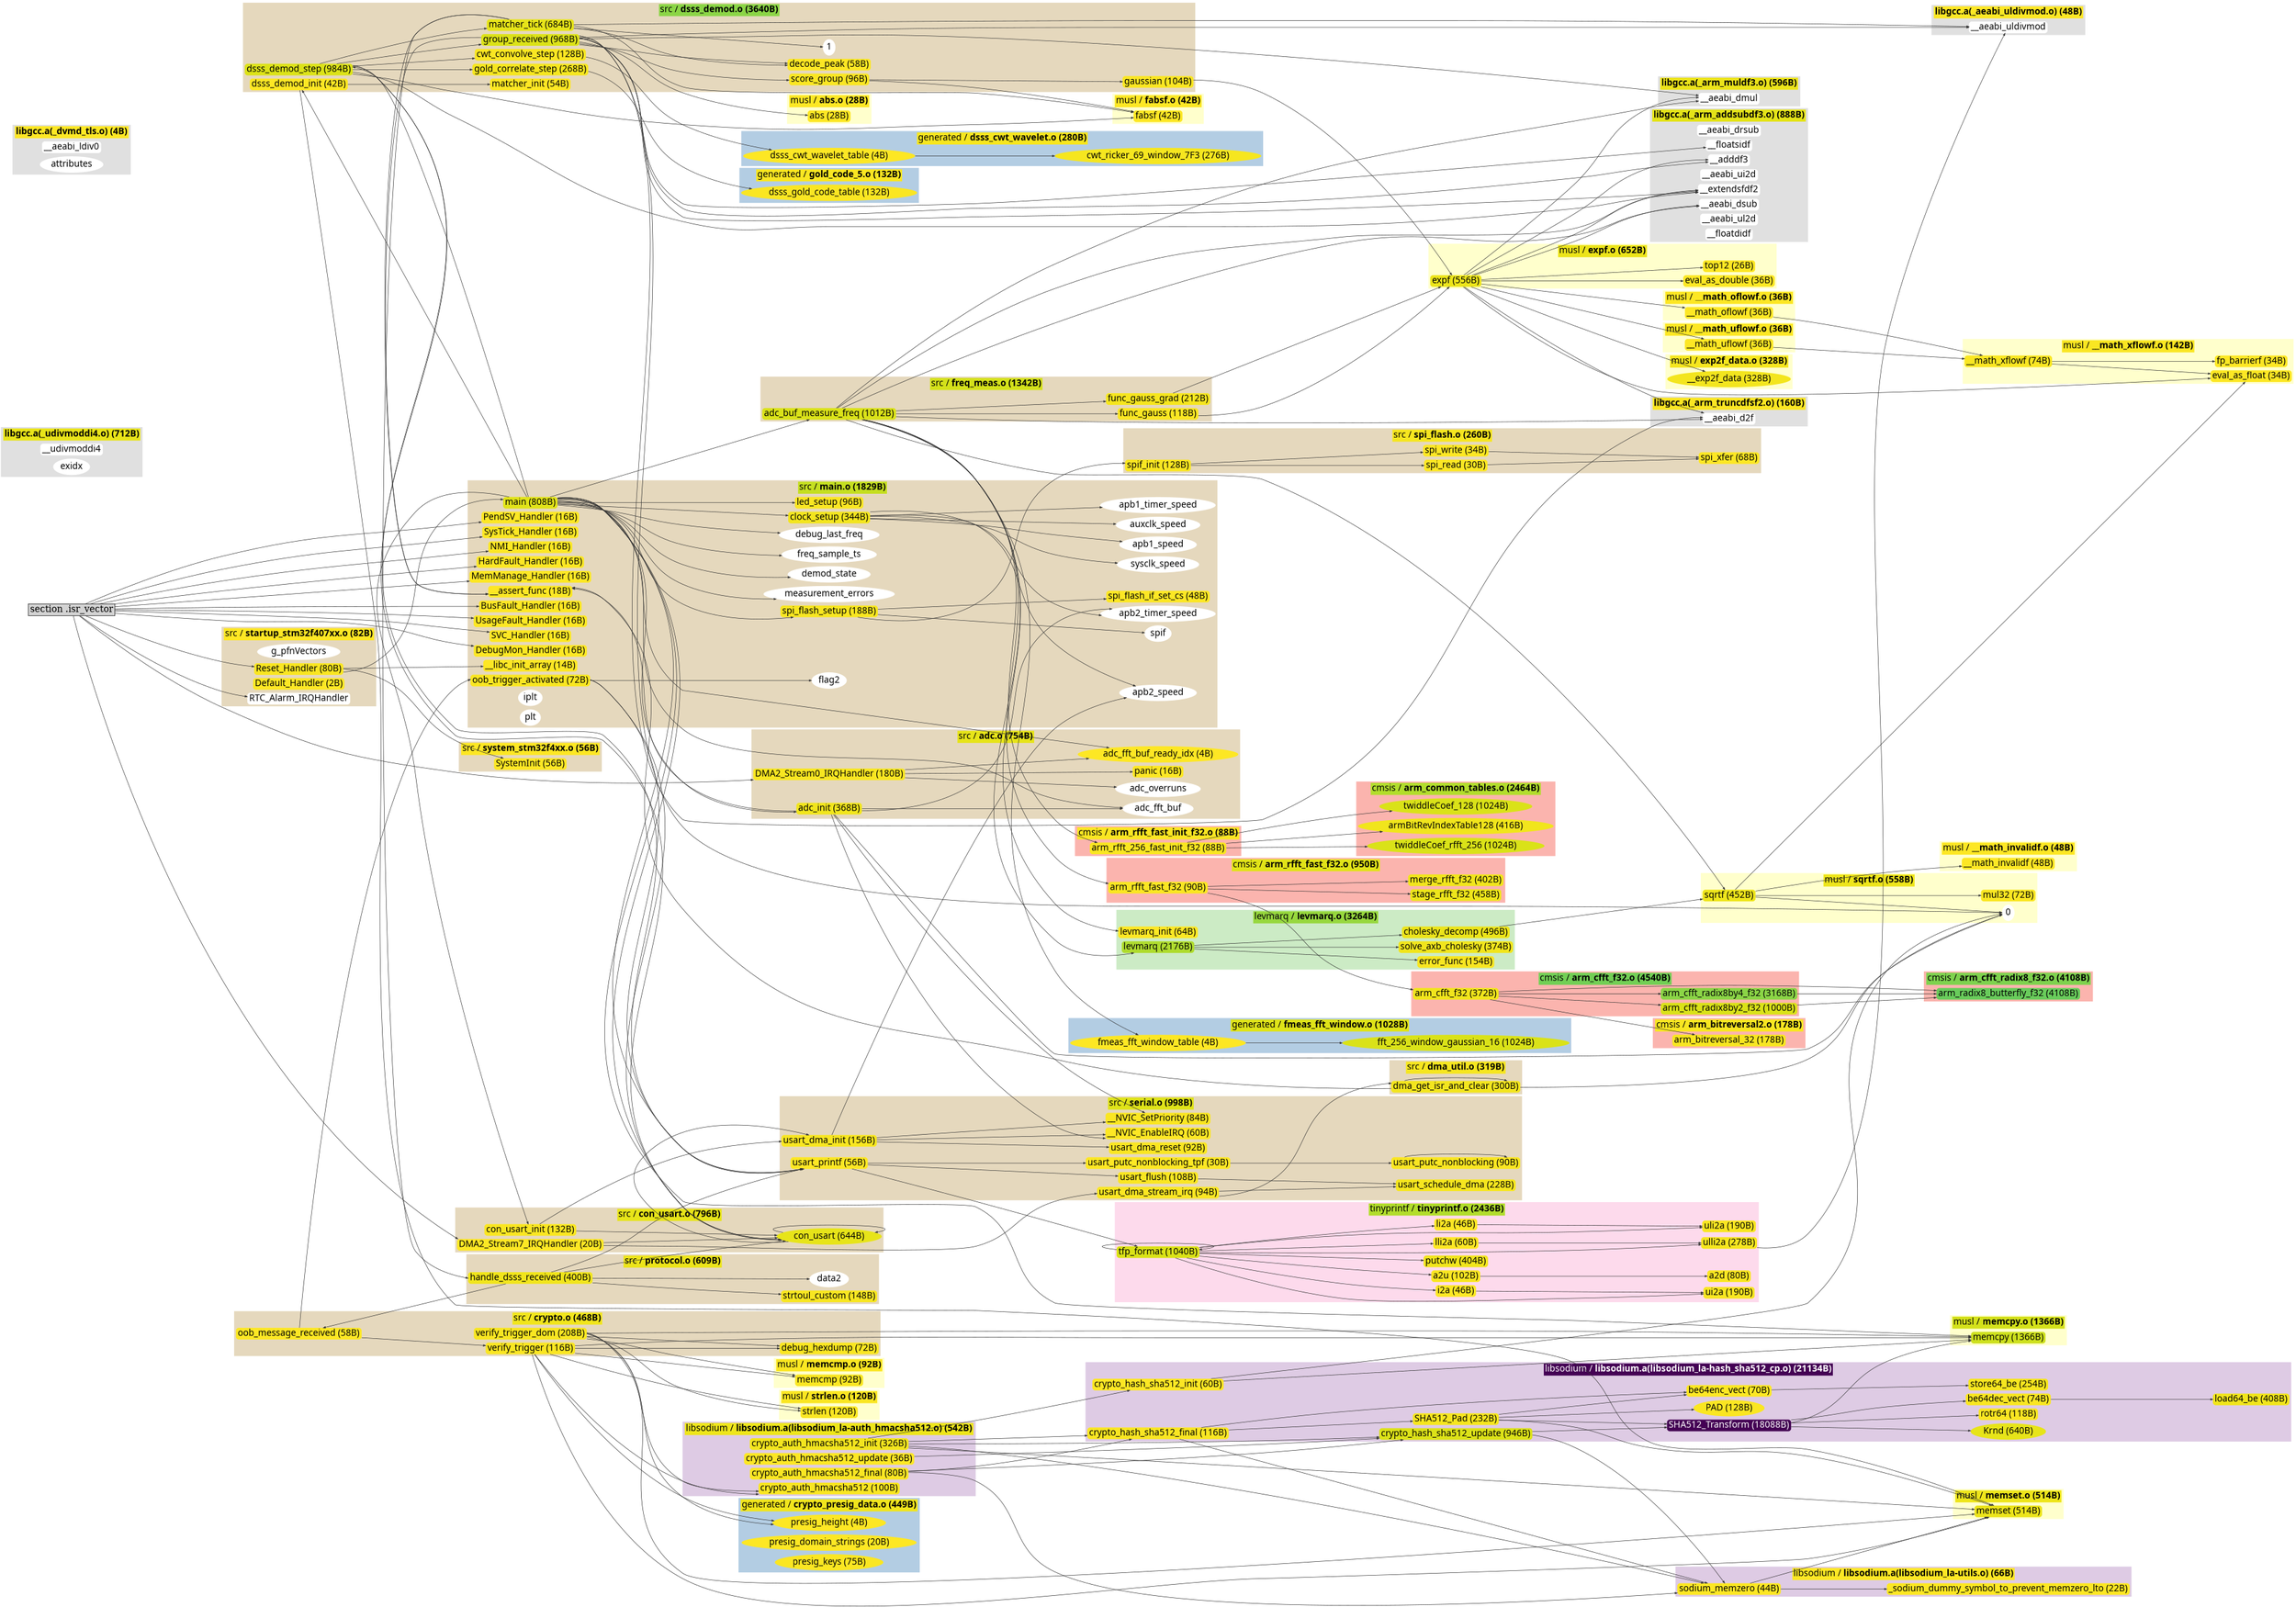 digraph G {
size="23.4,16.5!";
graph [fontsize=40];
node [fontsize=40];
rankdir=LR;
ranksep=5;
nodesep=0.2;

    subgraph cluster_0 {
style = "filled";
bgcolor = "#e5d8bd";
pencolor = none;
        label = <<table border="0"><tr><td border="0" cellpadding="5" bgcolor="#fde724"><font face="carlito" color="#000000" point-size="40">src / </font><font face="carlito" color="#000000"><b>startup_stm32f407xx.o (82B)</b></font></td></tr></table>>;
       
        g_pfnVectors[label = "g_pfnVectors", style="rounded,filled", shape="oval", fillcolor="#ffffff", fontname="carlito", fontcolor="#000000" color=none];
        Reset_Handler[label = "Reset_Handler (80B)", style="rounded,filled", shape="box", fillcolor="#fae622", fontname="carlito", fontcolor="#000000" color=none];
        Default_Handler[label = "Default_Handler (2B)", style="rounded,filled", shape="box", fillcolor="#fde724", fontname="carlito", fontcolor="#000000" color=none];
        RTC_Alarm_IRQHandler[label = "RTC_Alarm_IRQHandler", style="rounded,filled", shape="box", fillcolor="#ffffff", fontname="carlito", fontcolor="#000000" color=none];
    }
   
    subgraph cluster_1 {
style = "filled";
bgcolor = "#e0e0e0";
pencolor = none;
        label = <<table border="0"><tr><td border="0" cellpadding="5" bgcolor="#ece41a"><font face="carlito" color="#000000"><b>libgcc.a(_arm_muldf3.o) (596B)</b></font></td></tr></table>>;
       
        __aeabi_dmul[label = "__aeabi_dmul", style="rounded,filled", shape="box", fillcolor="#ffffff", fontname="carlito", fontcolor="#000000" color=none];
    }
   
    subgraph cluster_2 {
style = "filled";
bgcolor = "#e0e0e0";
pencolor = none;
        label = <<table border="0"><tr><td border="0" cellpadding="5" bgcolor="#e4e318"><font face="carlito" color="#000000"><b>libgcc.a(_arm_addsubdf3.o) (888B)</b></font></td></tr></table>>;
       
        __aeabi_drsub[label = "__aeabi_drsub", style="rounded,filled", shape="box", fillcolor="#ffffff", fontname="carlito", fontcolor="#000000" color=none];
        __aeabi_dsub[label = "__aeabi_dsub", style="rounded,filled", shape="box", fillcolor="#ffffff", fontname="carlito", fontcolor="#000000" color=none];
        __adddf3[label = "__adddf3", style="rounded,filled", shape="box", fillcolor="#ffffff", fontname="carlito", fontcolor="#000000" color=none];
        __aeabi_ui2d[label = "__aeabi_ui2d", style="rounded,filled", shape="box", fillcolor="#ffffff", fontname="carlito", fontcolor="#000000" color=none];
        __floatsidf[label = "__floatsidf", style="rounded,filled", shape="box", fillcolor="#ffffff", fontname="carlito", fontcolor="#000000" color=none];
        __extendsfdf2[label = "__extendsfdf2", style="rounded,filled", shape="box", fillcolor="#ffffff", fontname="carlito", fontcolor="#000000" color=none];
        __aeabi_ul2d[label = "__aeabi_ul2d", style="rounded,filled", shape="box", fillcolor="#ffffff", fontname="carlito", fontcolor="#000000" color=none];
        __floatdidf[label = "__floatdidf", style="rounded,filled", shape="box", fillcolor="#ffffff", fontname="carlito", fontcolor="#000000" color=none];
    }
   
    subgraph cluster_3 {
style = "filled";
bgcolor = "#e0e0e0";
pencolor = none;
        label = <<table border="0"><tr><td border="0" cellpadding="5" bgcolor="#fae622"><font face="carlito" color="#000000"><b>libgcc.a(_arm_truncdfsf2.o) (160B)</b></font></td></tr></table>>;
       
        __aeabi_d2f[label = "__aeabi_d2f", style="rounded,filled", shape="box", fillcolor="#ffffff", fontname="carlito", fontcolor="#000000" color=none];
    }
   
    subgraph cluster_4 {
style = "filled";
bgcolor = "#e0e0e0";
pencolor = none;
        label = <<table border="0"><tr><td border="0" cellpadding="5" bgcolor="#fde724"><font face="carlito" color="#000000"><b>libgcc.a(_aeabi_uldivmod.o) (48B)</b></font></td></tr></table>>;
       
        __aeabi_uldivmod[label = "__aeabi_uldivmod", style="rounded,filled", shape="box", fillcolor="#ffffff", fontname="carlito", fontcolor="#000000" color=none];
    }
   
    subgraph cluster_5 {
style = "filled";
bgcolor = "#e0e0e0";
pencolor = none;
        label = <<table border="0"><tr><td border="0" cellpadding="5" bgcolor="#e9e419"><font face="carlito" color="#000000"><b>libgcc.a(_udivmoddi4.o) (712B)</b></font></td></tr></table>>;
       
        __udivmoddi4[label = "__udivmoddi4", style="rounded,filled", shape="box", fillcolor="#ffffff", fontname="carlito", fontcolor="#000000" color=none];
        exidx[label = "exidx", style="rounded,filled", shape="oval", fillcolor="#ffffff", fontname="carlito", fontcolor="#000000" color=none];
    }
   
    subgraph cluster_6 {
style = "filled";
bgcolor = "#e0e0e0";
pencolor = none;
        label = <<table border="0"><tr><td border="0" cellpadding="5" bgcolor="#fde724"><font face="carlito" color="#000000"><b>libgcc.a(_dvmd_tls.o) (4B)</b></font></td></tr></table>>;
       
        __aeabi_ldiv0[label = "__aeabi_ldiv0", style="rounded,filled", shape="box", fillcolor="#ffffff", fontname="carlito", fontcolor="#000000" color=none];
        attributes[label = "attributes", style="rounded,filled", shape="oval", fillcolor="#ffffff", fontname="carlito", fontcolor="#000000" color=none];
    }
   
    subgraph cluster_7 {
style = "filled";
bgcolor = "#e5d8bd";
pencolor = none;
        label = <<table border="0"><tr><td border="0" cellpadding="5" bgcolor="#c5df21"><font face="carlito" color="#000000" point-size="40">src / </font><font face="carlito" color="#000000"><b>main.o (1829B)</b></font></td></tr></table>>;
       
        __libc_init_array[label = "__libc_init_array (14B)", style="rounded,filled", shape="box", fillcolor="#fde724", fontname="carlito", fontcolor="#000000" color=none];
        __assert_func[label = "__assert_func (18B)", style="rounded,filled", shape="box", fillcolor="#fde724", fontname="carlito", fontcolor="#000000" color=none];
        clock_setup[label = "clock_setup (344B)", style="rounded,filled", shape="box", fillcolor="#f3e51e", fontname="carlito", fontcolor="#000000" color=none];
        led_setup[label = "led_setup (96B)", style="rounded,filled", shape="box", fillcolor="#fae622", fontname="carlito", fontcolor="#000000" color=none];
        spi_flash_if_set_cs[label = "spi_flash_if_set_cs (48B)", style="rounded,filled", shape="box", fillcolor="#fde724", fontname="carlito", fontcolor="#000000" color=none];
        spi_flash_setup[label = "spi_flash_setup (188B)", style="rounded,filled", shape="box", fillcolor="#f8e621", fontname="carlito", fontcolor="#000000" color=none];
        oob_trigger_activated[label = "oob_trigger_activated (72B)", style="rounded,filled", shape="box", fillcolor="#fae622", fontname="carlito", fontcolor="#000000" color=none];
        main[label = "main (808B)", style="rounded,filled", shape="box", fillcolor="#e1e318", fontname="carlito", fontcolor="#000000" color=none];
        NMI_Handler[label = "NMI_Handler (16B)", style="rounded,filled", shape="box", fillcolor="#fde724", fontname="carlito", fontcolor="#000000" color=none];
        HardFault_Handler[label = "HardFault_Handler (16B)", style="rounded,filled", shape="box", fillcolor="#fde724", fontname="carlito", fontcolor="#000000" color=none];
        MemManage_Handler[label = "MemManage_Handler (16B)", style="rounded,filled", shape="box", fillcolor="#fde724", fontname="carlito", fontcolor="#000000" color=none];
        BusFault_Handler[label = "BusFault_Handler (16B)", style="rounded,filled", shape="box", fillcolor="#fde724", fontname="carlito", fontcolor="#000000" color=none];
        UsageFault_Handler[label = "UsageFault_Handler (16B)", style="rounded,filled", shape="box", fillcolor="#fde724", fontname="carlito", fontcolor="#000000" color=none];
        SVC_Handler[label = "SVC_Handler (16B)", style="rounded,filled", shape="box", fillcolor="#fde724", fontname="carlito", fontcolor="#000000" color=none];
        DebugMon_Handler[label = "DebugMon_Handler (16B)", style="rounded,filled", shape="box", fillcolor="#fde724", fontname="carlito", fontcolor="#000000" color=none];
        PendSV_Handler[label = "PendSV_Handler (16B)", style="rounded,filled", shape="box", fillcolor="#fde724", fontname="carlito", fontcolor="#000000" color=none];
        SysTick_Handler[label = "SysTick_Handler (16B)", style="rounded,filled", shape="box", fillcolor="#fde724", fontname="carlito", fontcolor="#000000" color=none];
        iplt[label = "iplt", style="rounded,filled", shape="oval", fillcolor="#ffffff", fontname="carlito", fontcolor="#000000" color=none];
        plt[label = "plt", style="rounded,filled", shape="oval", fillcolor="#ffffff", fontname="carlito", fontcolor="#000000" color=none];
        spif[label = "spif", style="rounded,filled", shape="oval", fillcolor="#ffffff", fontname="carlito", fontcolor="#000000" color=none];
        flag2[label = "flag2", style="rounded,filled", shape="oval", fillcolor="#ffffff", fontname="carlito", fontcolor="#000000" color=none];
        sysclk_speed[label = "sysclk_speed", style="rounded,filled", shape="oval", fillcolor="#ffffff", fontname="carlito", fontcolor="#000000" color=none];
        apb1_speed[label = "apb1_speed", style="rounded,filled", shape="oval", fillcolor="#ffffff", fontname="carlito", fontcolor="#000000" color=none];
        apb2_speed[label = "apb2_speed", style="rounded,filled", shape="oval", fillcolor="#ffffff", fontname="carlito", fontcolor="#000000" color=none];
        auxclk_speed[label = "auxclk_speed", style="rounded,filled", shape="oval", fillcolor="#ffffff", fontname="carlito", fontcolor="#000000" color=none];
        apb1_timer_speed[label = "apb1_timer_speed", style="rounded,filled", shape="oval", fillcolor="#ffffff", fontname="carlito", fontcolor="#000000" color=none];
        apb2_timer_speed[label = "apb2_timer_speed", style="rounded,filled", shape="oval", fillcolor="#ffffff", fontname="carlito", fontcolor="#000000" color=none];
        measurement_errors[label = "measurement_errors", style="rounded,filled", shape="oval", fillcolor="#ffffff", fontname="carlito", fontcolor="#000000" color=none];
        demod_state[label = "demod_state", style="rounded,filled", shape="oval", fillcolor="#ffffff", fontname="carlito", fontcolor="#000000" color=none];
        freq_sample_ts[label = "freq_sample_ts", style="rounded,filled", shape="oval", fillcolor="#ffffff", fontname="carlito", fontcolor="#000000" color=none];
        debug_last_freq[label = "debug_last_freq", style="rounded,filled", shape="oval", fillcolor="#ffffff", fontname="carlito", fontcolor="#000000" color=none];
    }
   
    subgraph cluster_8 {
style = "filled";
bgcolor = "#e5d8bd";
pencolor = none;
        label = <<table border="0"><tr><td border="0" cellpadding="5" bgcolor="#f6e61f"><font face="carlito" color="#000000" point-size="40">src / </font><font face="carlito" color="#000000"><b>spi_flash.o (260B)</b></font></td></tr></table>>;
       
        spi_xfer[label = "spi_xfer (68B)", style="rounded,filled", shape="box", fillcolor="#fde724", fontname="carlito", fontcolor="#000000" color=none];
        spi_read[label = "spi_read (30B)", style="rounded,filled", shape="box", fillcolor="#fde724", fontname="carlito", fontcolor="#000000" color=none];
        spi_write[label = "spi_write (34B)", style="rounded,filled", shape="box", fillcolor="#fde724", fontname="carlito", fontcolor="#000000" color=none];
        spif_init[label = "spif_init (128B)", style="rounded,filled", shape="box", fillcolor="#fae622", fontname="carlito", fontcolor="#000000" color=none];
    }
   
    subgraph cluster_9 {
style = "filled";
bgcolor = "#e5d8bd";
pencolor = none;
        label = <<table border="0"><tr><td border="0" cellpadding="5" bgcolor="#d4e11a"><font face="carlito" color="#000000" point-size="40">src / </font><font face="carlito" color="#000000"><b>freq_meas.o (1342B)</b></font></td></tr></table>>;
       
        adc_buf_measure_freq[label = "adc_buf_measure_freq (1012B)", style="rounded,filled", shape="box", fillcolor="#dae218", fontname="carlito", fontcolor="#000000" color=none];
        func_gauss[label = "func_gauss (118B)", style="rounded,filled", shape="box", fillcolor="#fae622", fontname="carlito", fontcolor="#000000" color=none];
        func_gauss_grad[label = "func_gauss_grad (212B)", style="rounded,filled", shape="box", fillcolor="#f6e61f", fontname="carlito", fontcolor="#000000" color=none];
    }
   
    subgraph cluster_10 {
style = "filled";
bgcolor = "#e5d8bd";
pencolor = none;
        label = <<table border="0"><tr><td border="0" cellpadding="5" bgcolor="#8bd546"><font face="carlito" color="#000000" point-size="40">src / </font><font face="carlito" color="#000000"><b>dsss_demod.o (3640B)</b></font></td></tr></table>>;
       
        dsss_demod_init[label = "dsss_demod_init (42B)", style="rounded,filled", shape="box", fillcolor="#fde724", fontname="carlito", fontcolor="#000000" color=none];
        dsss_demod_step[label = "dsss_demod_step (984B)", style="rounded,filled", shape="box", fillcolor="#dce218", fontname="carlito", fontcolor="#000000" color=none];
        decode_peak[label = "decode_peak (58B)", style="rounded,filled", shape="box", fillcolor="#fde724", fontname="carlito", fontcolor="#000000" color=none];
        matcher_init[label = "matcher_init (54B)", style="rounded,filled", shape="box", fillcolor="#fde724", fontname="carlito", fontcolor="#000000" color=none];
        matcher_tick[label = "matcher_tick (684B)", style="rounded,filled", shape="box", fillcolor="#e7e419", fontname="carlito", fontcolor="#000000" color=none];
        gaussian[label = "gaussian (104B)", style="rounded,filled", shape="box", fillcolor="#fae622", fontname="carlito", fontcolor="#000000" color=none];
        score_group[label = "score_group (96B)", style="rounded,filled", shape="box", fillcolor="#fae622", fontname="carlito", fontcolor="#000000" color=none];
        group_received[label = "group_received (968B)", style="rounded,filled", shape="box", fillcolor="#dce218", fontname="carlito", fontcolor="#000000" color=none];
        cwt_convolve_step[label = "cwt_convolve_step (128B)", style="rounded,filled", shape="box", fillcolor="#fae622", fontname="carlito", fontcolor="#000000" color=none];
        gold_correlate_step[label = "gold_correlate_step (268B)", style="rounded,filled", shape="box", fillcolor="#f6e61f", fontname="carlito", fontcolor="#000000" color=none];
        1[label = "1", style="rounded,filled", shape="oval", fillcolor="#ffffff", fontname="carlito", fontcolor="#000000" color=none];
    }
   
    subgraph cluster_11 {
style = "filled";
bgcolor = "#e5d8bd";
pencolor = none;
        label = <<table border="0"><tr><td border="0" cellpadding="5" bgcolor="#f1e51c"><font face="carlito" color="#000000" point-size="40">src / </font><font face="carlito" color="#000000"><b>crypto.o (468B)</b></font></td></tr></table>>;
       
        debug_hexdump[label = "debug_hexdump (72B)", style="rounded,filled", shape="box", fillcolor="#fae622", fontname="carlito", fontcolor="#000000" color=none];
        verify_trigger_dom[label = "verify_trigger_dom (208B)", style="rounded,filled", shape="box", fillcolor="#f8e621", fontname="carlito", fontcolor="#000000" color=none];
        verify_trigger[label = "verify_trigger (116B)", style="rounded,filled", shape="box", fillcolor="#fae622", fontname="carlito", fontcolor="#000000" color=none];
        oob_message_received[label = "oob_message_received (58B)", style="rounded,filled", shape="box", fillcolor="#fde724", fontname="carlito", fontcolor="#000000" color=none];
    }
   
    subgraph cluster_12 {
style = "filled";
bgcolor = "#e5d8bd";
pencolor = none;
        label = <<table border="0"><tr><td border="0" cellpadding="5" bgcolor="#dfe318"><font face="carlito" color="#000000" point-size="40">src / </font><font face="carlito" color="#000000"><b>serial.o (998B)</b></font></td></tr></table>>;
       
        __NVIC_EnableIRQ[label = "__NVIC_EnableIRQ (60B)", style="rounded,filled", shape="box", fillcolor="#fde724", fontname="carlito", fontcolor="#000000" color=none];
        __NVIC_SetPriority[label = "__NVIC_SetPriority (84B)", style="rounded,filled", shape="box", fillcolor="#fae622", fontname="carlito", fontcolor="#000000" color=none];
        usart_dma_reset[label = "usart_dma_reset (92B)", style="rounded,filled", shape="box", fillcolor="#fae622", fontname="carlito", fontcolor="#000000" color=none];
        usart_dma_init[label = "usart_dma_init (156B)", style="rounded,filled", shape="box", fillcolor="#f8e621", fontname="carlito", fontcolor="#000000" color=none];
        usart_schedule_dma[label = "usart_schedule_dma (228B)", style="rounded,filled", shape="box", fillcolor="#f6e61f", fontname="carlito", fontcolor="#000000" color=none];
        usart_dma_stream_irq[label = "usart_dma_stream_irq (94B)", style="rounded,filled", shape="box", fillcolor="#fae622", fontname="carlito", fontcolor="#000000" color=none];
        usart_putc_nonblocking[label = "usart_putc_nonblocking (90B)", style="rounded,filled", shape="box", fillcolor="#fae622", fontname="carlito", fontcolor="#000000" color=none];
        usart_putc_nonblocking_tpf[label = "usart_putc_nonblocking_tpf (30B)", style="rounded,filled", shape="box", fillcolor="#fde724", fontname="carlito", fontcolor="#000000" color=none];
        usart_flush[label = "usart_flush (108B)", style="rounded,filled", shape="box", fillcolor="#fae622", fontname="carlito", fontcolor="#000000" color=none];
        usart_printf[label = "usart_printf (56B)", style="rounded,filled", shape="box", fillcolor="#fde724", fontname="carlito", fontcolor="#000000" color=none];
    }
   
    subgraph cluster_13 {
style = "filled";
bgcolor = "#e5d8bd";
pencolor = none;
        label = <<table border="0"><tr><td border="0" cellpadding="5" bgcolor="#e7e419"><font face="carlito" color="#000000" point-size="40">src / </font><font face="carlito" color="#000000"><b>adc.o (754B)</b></font></td></tr></table>>;
       
        panic[label = "panic (16B)", style="rounded,filled", shape="box", fillcolor="#fde724", fontname="carlito", fontcolor="#000000" color=none];
        adc_init[label = "adc_init (368B)", style="rounded,filled", shape="box", fillcolor="#f1e51c", fontname="carlito", fontcolor="#000000" color=none];
        DMA2_Stream0_IRQHandler[label = "DMA2_Stream0_IRQHandler (180B)", style="rounded,filled", shape="box", fillcolor="#f8e621", fontname="carlito", fontcolor="#000000" color=none];
        adc_fft_buf_ready_idx[label = "adc_fft_buf_ready_idx (4B)", style="rounded,filled", shape="oval", fillcolor="#fde724", fontname="carlito", fontcolor="#000000" color=none];
        adc_overruns[label = "adc_overruns", style="rounded,filled", shape="oval", fillcolor="#ffffff", fontname="carlito", fontcolor="#000000" color=none];
        adc_fft_buf[label = "adc_fft_buf", style="rounded,filled", shape="oval", fillcolor="#ffffff", fontname="carlito", fontcolor="#000000" color=none];
    }
   
    subgraph cluster_14 {
style = "filled";
bgcolor = "#e5d8bd";
pencolor = none;
        label = <<table border="0"><tr><td border="0" cellpadding="5" bgcolor="#ece41a"><font face="carlito" color="#000000" point-size="40">src / </font><font face="carlito" color="#000000"><b>protocol.o (609B)</b></font></td></tr></table>>;
       
        strtoul_custom[label = "strtoul_custom (148B)", style="rounded,filled", shape="box", fillcolor="#f8e621", fontname="carlito", fontcolor="#000000" color=none];
        handle_dsss_received[label = "handle_dsss_received (400B)", style="rounded,filled", shape="box", fillcolor="#f1e51c", fontname="carlito", fontcolor="#000000" color=none];
        data2[label = "data2", style="rounded,filled", shape="oval", fillcolor="#ffffff", fontname="carlito", fontcolor="#000000" color=none];
    }
   
    subgraph cluster_15 {
style = "filled";
bgcolor = "#e5d8bd";
pencolor = none;
        label = <<table border="0"><tr><td border="0" cellpadding="5" bgcolor="#e7e419"><font face="carlito" color="#000000" point-size="40">src / </font><font face="carlito" color="#000000"><b>con_usart.o (796B)</b></font></td></tr></table>>;
       
        con_usart_init[label = "con_usart_init (132B)", style="rounded,filled", shape="box", fillcolor="#fae622", fontname="carlito", fontcolor="#000000" color=none];
        DMA2_Stream7_IRQHandler[label = "DMA2_Stream7_IRQHandler (20B)", style="rounded,filled", shape="box", fillcolor="#fde724", fontname="carlito", fontcolor="#000000" color=none];
        con_usart[label = "con_usart (644B)", style="rounded,filled", shape="oval", fillcolor="#e7e419", fontname="carlito", fontcolor="#000000" color=none];
    }
   
    subgraph cluster_16 {
style = "filled";
bgcolor = "#e5d8bd";
pencolor = none;
        label = <<table border="0"><tr><td border="0" cellpadding="5" bgcolor="#f6e61f"><font face="carlito" color="#000000" point-size="40">src / </font><font face="carlito" color="#000000"><b>dma_util.o (319B)</b></font></td></tr></table>>;
       
        dma_get_isr_and_clear[label = "dma_get_isr_and_clear (300B)", style="rounded,filled", shape="box", fillcolor="#f3e51e", fontname="carlito", fontcolor="#000000" color=none];
    }
   
    subgraph cluster_17 {
style = "filled";
bgcolor = "#fddaec";
pencolor = none;
        label = <<table border="0"><tr><td border="0" cellpadding="5" bgcolor="#b2dd2c"><font face="carlito" color="#000000" point-size="40">tinyprintf / </font><font face="carlito" color="#000000"><b>tinyprintf.o (2436B)</b></font></td></tr></table>>;
       
        ulli2a[label = "ulli2a (278B)", style="rounded,filled", shape="box", fillcolor="#f6e61f", fontname="carlito", fontcolor="#000000" color=none];
        lli2a[label = "lli2a (60B)", style="rounded,filled", shape="box", fillcolor="#fde724", fontname="carlito", fontcolor="#000000" color=none];
        uli2a[label = "uli2a (190B)", style="rounded,filled", shape="box", fillcolor="#f8e621", fontname="carlito", fontcolor="#000000" color=none];
        li2a[label = "li2a (46B)", style="rounded,filled", shape="box", fillcolor="#fde724", fontname="carlito", fontcolor="#000000" color=none];
        ui2a[label = "ui2a (190B)", style="rounded,filled", shape="box", fillcolor="#f8e621", fontname="carlito", fontcolor="#000000" color=none];
        i2a[label = "i2a (46B)", style="rounded,filled", shape="box", fillcolor="#fde724", fontname="carlito", fontcolor="#000000" color=none];
        a2d[label = "a2d (80B)", style="rounded,filled", shape="box", fillcolor="#fae622", fontname="carlito", fontcolor="#000000" color=none];
        a2u[label = "a2u (102B)", style="rounded,filled", shape="box", fillcolor="#fae622", fontname="carlito", fontcolor="#000000" color=none];
        putchw[label = "putchw (404B)", style="rounded,filled", shape="box", fillcolor="#f1e51c", fontname="carlito", fontcolor="#000000" color=none];
        tfp_format[label = "tfp_format (1040B)", style="rounded,filled", shape="box", fillcolor="#dae218", fontname="carlito", fontcolor="#000000" color=none];
    }
   
    subgraph cluster_18 {
style = "filled";
bgcolor = "#fbb4ae";
pencolor = none;
        label = <<table border="0"><tr><td border="0" cellpadding="5" bgcolor="#fae622"><font face="carlito" color="#000000" point-size="40">cmsis / </font><font face="carlito" color="#000000"><b>arm_rfft_fast_init_f32.o (88B)</b></font></td></tr></table>>;
       
        arm_rfft_256_fast_init_f32[label = "arm_rfft_256_fast_init_f32 (88B)", style="rounded,filled", shape="box", fillcolor="#fae622", fontname="carlito", fontcolor="#000000" color=none];
    }
   
    subgraph cluster_19 {
style = "filled";
bgcolor = "#fbb4ae";
pencolor = none;
        label = <<table border="0"><tr><td border="0" cellpadding="5" bgcolor="#e1e318"><font face="carlito" color="#000000" point-size="40">cmsis / </font><font face="carlito" color="#000000"><b>arm_rfft_fast_f32.o (950B)</b></font></td></tr></table>>;
       
        stage_rfft_f32[label = "stage_rfft_f32 (458B)", style="rounded,filled", shape="box", fillcolor="#eee51b", fontname="carlito", fontcolor="#000000" color=none];
        merge_rfft_f32[label = "merge_rfft_f32 (402B)", style="rounded,filled", shape="box", fillcolor="#f1e51c", fontname="carlito", fontcolor="#000000" color=none];
        arm_rfft_fast_f32[label = "arm_rfft_fast_f32 (90B)", style="rounded,filled", shape="box", fillcolor="#fae622", fontname="carlito", fontcolor="#000000" color=none];
    }
   
    subgraph cluster_20 {
style = "filled";
bgcolor = "#fbb4ae";
pencolor = none;
        label = <<table border="0"><tr><td border="0" cellpadding="5" bgcolor="#72cf55"><font face="carlito" color="#000000" point-size="40">cmsis / </font><font face="carlito" color="#000000"><b>arm_cfft_f32.o (4540B)</b></font></td></tr></table>>;
       
        arm_cfft_radix8by2_f32[label = "arm_cfft_radix8by2_f32 (1000B)", style="rounded,filled", shape="box", fillcolor="#dae218", fontname="carlito", fontcolor="#000000" color=none];
        arm_cfft_radix8by4_f32[label = "arm_cfft_radix8by4_f32 (3168B)", style="rounded,filled", shape="box", fillcolor="#8bd546", fontname="carlito", fontcolor="#000000" color=none];
        arm_cfft_f32[label = "arm_cfft_f32 (372B)", style="rounded,filled", shape="box", fillcolor="#f1e51c", fontname="carlito", fontcolor="#000000" color=none];
    }
   
    subgraph cluster_21 {
style = "filled";
bgcolor = "#fbb4ae";
pencolor = none;
        label = <<table border="0"><tr><td border="0" cellpadding="5" bgcolor="#7ed24e"><font face="carlito" color="#000000" point-size="40">cmsis / </font><font face="carlito" color="#000000"><b>arm_cfft_radix8_f32.o (4108B)</b></font></td></tr></table>>;
       
        arm_radix8_butterfly_f32[label = "arm_radix8_butterfly_f32 (4108B)", style="rounded,filled", shape="box", fillcolor="#69cc5b", fontname="carlito", fontcolor="#000000" color=none];
    }
   
    subgraph cluster_22 {
style = "filled";
bgcolor = "#fbb4ae";
pencolor = none;
        label = <<table border="0"><tr><td border="0" cellpadding="5" bgcolor="#f8e621"><font face="carlito" color="#000000" point-size="40">cmsis / </font><font face="carlito" color="#000000"><b>arm_bitreversal2.o (178B)</b></font></td></tr></table>>;
       
        arm_bitreversal_32[label = "arm_bitreversal_32 (178B)", style="rounded,filled", shape="box", fillcolor="#f8e621", fontname="carlito", fontcolor="#000000" color=none];
    }
   
    subgraph cluster_23 {
style = "filled";
bgcolor = "#ffffcc";
pencolor = none;
        label = <<table border="0"><tr><td border="0" cellpadding="5" bgcolor="#fae622"><font face="carlito" color="#000000" point-size="40">musl / </font><font face="carlito" color="#000000"><b>__math_xflowf.o (142B)</b></font></td></tr></table>>;
       
        eval_as_float[label = "eval_as_float (34B)", style="rounded,filled", shape="box", fillcolor="#fde724", fontname="carlito", fontcolor="#000000" color=none];
        fp_barrierf[label = "fp_barrierf (34B)", style="rounded,filled", shape="box", fillcolor="#fde724", fontname="carlito", fontcolor="#000000" color=none];
        __math_xflowf[label = "__math_xflowf (74B)", style="rounded,filled", shape="box", fillcolor="#fae622", fontname="carlito", fontcolor="#000000" color=none];
    }
   
    subgraph cluster_24 {
style = "filled";
bgcolor = "#ffffcc";
pencolor = none;
        label = <<table border="0"><tr><td border="0" cellpadding="5" bgcolor="#ece41a"><font face="carlito" color="#000000" point-size="40">musl / </font><font face="carlito" color="#000000"><b>expf.o (652B)</b></font></td></tr></table>>;
       
        eval_as_double[label = "eval_as_double (36B)", style="rounded,filled", shape="box", fillcolor="#fde724", fontname="carlito", fontcolor="#000000" color=none];
        top12[label = "top12 (26B)", style="rounded,filled", shape="box", fillcolor="#fde724", fontname="carlito", fontcolor="#000000" color=none];
        expf[label = "expf (556B)", style="rounded,filled", shape="box", fillcolor="#ece41a", fontname="carlito", fontcolor="#000000" color=none];
    }
   
    subgraph cluster_25 {
style = "filled";
bgcolor = "#ffffcc";
pencolor = none;
        label = <<table border="0"><tr><td border="0" cellpadding="5" bgcolor="#eee51b"><font face="carlito" color="#000000" point-size="40">musl / </font><font face="carlito" color="#000000"><b>sqrtf.o (558B)</b></font></td></tr></table>>;
       
        mul32[label = "mul32 (72B)", style="rounded,filled", shape="box", fillcolor="#fae622", fontname="carlito", fontcolor="#000000" color=none];
        sqrtf[label = "sqrtf (452B)", style="rounded,filled", shape="box", fillcolor="#eee51b", fontname="carlito", fontcolor="#000000" color=none];
        0[label = "0", style="rounded,filled", shape="oval", fillcolor="#ffffff", fontname="carlito", fontcolor="#000000" color=none];
    }
   
    subgraph cluster_26 {
style = "filled";
bgcolor = "#ffffcc";
pencolor = none;
        label = <<table border="0"><tr><td border="0" cellpadding="5" bgcolor="#fde724"><font face="carlito" color="#000000" point-size="40">musl / </font><font face="carlito" color="#000000"><b>fabsf.o (42B)</b></font></td></tr></table>>;
       
        fabsf[label = "fabsf (42B)", style="rounded,filled", shape="box", fillcolor="#fde724", fontname="carlito", fontcolor="#000000" color=none];
    }
   
    subgraph cluster_27 {
style = "filled";
bgcolor = "#ffffcc";
pencolor = none;
        label = <<table border="0"><tr><td border="0" cellpadding="5" bgcolor="#fde724"><font face="carlito" color="#000000" point-size="40">musl / </font><font face="carlito" color="#000000"><b>abs.o (28B)</b></font></td></tr></table>>;
       
        abs[label = "abs (28B)", style="rounded,filled", shape="box", fillcolor="#fde724", fontname="carlito", fontcolor="#000000" color=none];
    }
   
    subgraph cluster_28 {
style = "filled";
bgcolor = "#ffffcc";
pencolor = none;
        label = <<table border="0"><tr><td border="0" cellpadding="5" bgcolor="#eee51b"><font face="carlito" color="#000000" point-size="40">musl / </font><font face="carlito" color="#000000"><b>memset.o (514B)</b></font></td></tr></table>>;
       
        memset[label = "memset (514B)", style="rounded,filled", shape="box", fillcolor="#ece41a", fontname="carlito", fontcolor="#000000" color=none];
    }
   
    subgraph cluster_29 {
style = "filled";
bgcolor = "#ffffcc";
pencolor = none;
        label = <<table border="0"><tr><td border="0" cellpadding="5" bgcolor="#d4e11a"><font face="carlito" color="#000000" point-size="40">musl / </font><font face="carlito" color="#000000"><b>memcpy.o (1366B)</b></font></td></tr></table>>;
       
        memcpy[label = "memcpy (1366B)", style="rounded,filled", shape="box", fillcolor="#cde01d", fontname="carlito", fontcolor="#000000" color=none];
    }
   
    subgraph cluster_30 {
style = "filled";
bgcolor = "#ffffcc";
pencolor = none;
        label = <<table border="0"><tr><td border="0" cellpadding="5" bgcolor="#fae622"><font face="carlito" color="#000000" point-size="40">musl / </font><font face="carlito" color="#000000"><b>memcmp.o (92B)</b></font></td></tr></table>>;
       
        memcmp[label = "memcmp (92B)", style="rounded,filled", shape="box", fillcolor="#fae622", fontname="carlito", fontcolor="#000000" color=none];
    }
   
    subgraph cluster_31 {
style = "filled";
bgcolor = "#ffffcc";
pencolor = none;
        label = <<table border="0"><tr><td border="0" cellpadding="5" bgcolor="#fae622"><font face="carlito" color="#000000" point-size="40">musl / </font><font face="carlito" color="#000000"><b>strlen.o (120B)</b></font></td></tr></table>>;
       
        strlen[label = "strlen (120B)", style="rounded,filled", shape="box", fillcolor="#fae622", fontname="carlito", fontcolor="#000000" color=none];
    }
   
    subgraph cluster_32 {
style = "filled";
bgcolor = "#ffffcc";
pencolor = none;
        label = <<table border="0"><tr><td border="0" cellpadding="5" bgcolor="#fde724"><font face="carlito" color="#000000" point-size="40">musl / </font><font face="carlito" color="#000000"><b>__math_oflowf.o (36B)</b></font></td></tr></table>>;
       
        __math_oflowf[label = "__math_oflowf (36B)", style="rounded,filled", shape="box", fillcolor="#fde724", fontname="carlito", fontcolor="#000000" color=none];
    }
   
    subgraph cluster_33 {
style = "filled";
bgcolor = "#ffffcc";
pencolor = none;
        label = <<table border="0"><tr><td border="0" cellpadding="5" bgcolor="#fde724"><font face="carlito" color="#000000" point-size="40">musl / </font><font face="carlito" color="#000000"><b>__math_uflowf.o (36B)</b></font></td></tr></table>>;
       
        __math_uflowf[label = "__math_uflowf (36B)", style="rounded,filled", shape="box", fillcolor="#fde724", fontname="carlito", fontcolor="#000000" color=none];
    }
   
    subgraph cluster_34 {
style = "filled";
bgcolor = "#ffffcc";
pencolor = none;
        label = <<table border="0"><tr><td border="0" cellpadding="5" bgcolor="#fde724"><font face="carlito" color="#000000" point-size="40">musl / </font><font face="carlito" color="#000000"><b>__math_invalidf.o (48B)</b></font></td></tr></table>>;
       
        __math_invalidf[label = "__math_invalidf (48B)", style="rounded,filled", shape="box", fillcolor="#fde724", fontname="carlito", fontcolor="#000000" color=none];
    }
   
    subgraph cluster_35 {
style = "filled";
bgcolor = "#e5d8bd";
pencolor = none;
        label = <<table border="0"><tr><td border="0" cellpadding="5" bgcolor="#fde724"><font face="carlito" color="#000000" point-size="40">src / </font><font face="carlito" color="#000000"><b>system_stm32f4xx.o (56B)</b></font></td></tr></table>>;
       
        SystemInit[label = "SystemInit (56B)", style="rounded,filled", shape="box", fillcolor="#fde724", fontname="carlito", fontcolor="#000000" color=none];
    }
   
    subgraph cluster_36 {
style = "filled";
bgcolor = "#decbe4";
pencolor = none;
        label = <<table border="0"><tr><td border="0" cellpadding="5" bgcolor="#eee51b"><font face="carlito" color="#000000" point-size="40">libsodium / </font><font face="carlito" color="#000000"><b>libsodium.a(libsodium_la-auth_hmacsha512.o) (542B)</b></font></td></tr></table>>;
       
        crypto_auth_hmacsha512_init[label = "crypto_auth_hmacsha512_init (326B)", style="rounded,filled", shape="box", fillcolor="#f3e51e", fontname="carlito", fontcolor="#000000" color=none];
        crypto_auth_hmacsha512_update[label = "crypto_auth_hmacsha512_update (36B)", style="rounded,filled", shape="box", fillcolor="#fde724", fontname="carlito", fontcolor="#000000" color=none];
        crypto_auth_hmacsha512_final[label = "crypto_auth_hmacsha512_final (80B)", style="rounded,filled", shape="box", fillcolor="#fae622", fontname="carlito", fontcolor="#000000" color=none];
        crypto_auth_hmacsha512[label = "crypto_auth_hmacsha512 (100B)", style="rounded,filled", shape="box", fillcolor="#fae622", fontname="carlito", fontcolor="#000000" color=none];
    }
   
    subgraph cluster_37 {
style = "filled";
bgcolor = "#decbe4";
pencolor = none;
        label = <<table border="0"><tr><td border="0" cellpadding="5" bgcolor="#440154"><font face="carlito" color="#ffffff" point-size="40">libsodium / </font><font face="carlito" color="#ffffff"><b>libsodium.a(libsodium_la-hash_sha512_cp.o) (21134B)</b></font></td></tr></table>>;
       
        rotr64[label = "rotr64 (118B)", style="rounded,filled", shape="box", fillcolor="#fae622", fontname="carlito", fontcolor="#000000" color=none];
        load64_be[label = "load64_be (408B)", style="rounded,filled", shape="box", fillcolor="#f1e51c", fontname="carlito", fontcolor="#000000" color=none];
        store64_be[label = "store64_be (254B)", style="rounded,filled", shape="box", fillcolor="#f6e61f", fontname="carlito", fontcolor="#000000" color=none];
        be64enc_vect[label = "be64enc_vect (70B)", style="rounded,filled", shape="box", fillcolor="#fde724", fontname="carlito", fontcolor="#000000" color=none];
        be64dec_vect[label = "be64dec_vect (74B)", style="rounded,filled", shape="box", fillcolor="#fae622", fontname="carlito", fontcolor="#000000" color=none];
        SHA512_Transform[label = "SHA512_Transform (18088B)", style="rounded,filled", shape="box", fillcolor="#440154", fontname="carlito", fontcolor="#ffffff" color=none];
        SHA512_Pad[label = "SHA512_Pad (232B)", style="rounded,filled", shape="box", fillcolor="#f6e61f", fontname="carlito", fontcolor="#000000" color=none];
        crypto_hash_sha512_init[label = "crypto_hash_sha512_init (60B)", style="rounded,filled", shape="box", fillcolor="#fde724", fontname="carlito", fontcolor="#000000" color=none];
        crypto_hash_sha512_update[label = "crypto_hash_sha512_update (946B)", style="rounded,filled", shape="box", fillcolor="#dce218", fontname="carlito", fontcolor="#000000" color=none];
        crypto_hash_sha512_final[label = "crypto_hash_sha512_final (116B)", style="rounded,filled", shape="box", fillcolor="#fae622", fontname="carlito", fontcolor="#000000" color=none];
        Krnd[label = "Krnd (640B)", style="rounded,filled", shape="oval", fillcolor="#e7e419", fontname="carlito", fontcolor="#000000" color=none];
        PAD[label = "PAD (128B)", style="rounded,filled", shape="oval", fillcolor="#fae622", fontname="carlito", fontcolor="#000000" color=none];
    }
   
    subgraph cluster_38 {
style = "filled";
bgcolor = "#decbe4";
pencolor = none;
        label = <<table border="0"><tr><td border="0" cellpadding="5" bgcolor="#fde724"><font face="carlito" color="#000000" point-size="40">libsodium / </font><font face="carlito" color="#000000"><b>libsodium.a(libsodium_la-utils.o) (66B)</b></font></td></tr></table>>;
       
        _sodium_dummy_symbol_to_prevent_memzero_lto[label = "_sodium_dummy_symbol_to_prevent_memzero_lto (22B)", style="rounded,filled", shape="box", fillcolor="#fde724", fontname="carlito", fontcolor="#000000" color=none];
        sodium_memzero[label = "sodium_memzero (44B)", style="rounded,filled", shape="box", fillcolor="#fde724", fontname="carlito", fontcolor="#000000" color=none];
    }
   
    subgraph cluster_39 {
style = "filled";
bgcolor = "#ccebc5";
pencolor = none;
        label = <<table border="0"><tr><td border="0" cellpadding="5" bgcolor="#97d83e"><font face="carlito" color="#000000" point-size="40">levmarq / </font><font face="carlito" color="#000000"><b>levmarq.o (3264B)</b></font></td></tr></table>>;
       
        levmarq_init[label = "levmarq_init (64B)", style="rounded,filled", shape="box", fillcolor="#fde724", fontname="carlito", fontcolor="#000000" color=none];
        levmarq[label = "levmarq (2176B)", style="rounded,filled", shape="box", fillcolor="#afdc2e", fontname="carlito", fontcolor="#000000" color=none];
        error_func[label = "error_func (154B)", style="rounded,filled", shape="box", fillcolor="#f8e621", fontname="carlito", fontcolor="#000000" color=none];
        solve_axb_cholesky[label = "solve_axb_cholesky (374B)", style="rounded,filled", shape="box", fillcolor="#f1e51c", fontname="carlito", fontcolor="#000000" color=none];
        cholesky_decomp[label = "cholesky_decomp (496B)", style="rounded,filled", shape="box", fillcolor="#ece41a", fontname="carlito", fontcolor="#000000" color=none];
    }
   
    subgraph cluster_40 {
style = "filled";
bgcolor = "#fbb4ae";
pencolor = none;
        label = <<table border="0"><tr><td border="0" cellpadding="5" bgcolor="#b2dd2c"><font face="carlito" color="#000000" point-size="40">cmsis / </font><font face="carlito" color="#000000"><b>arm_common_tables.o (2464B)</b></font></td></tr></table>>;
       
        twiddleCoef_128[label = "twiddleCoef_128 (1024B)", style="rounded,filled", shape="oval", fillcolor="#dae218", fontname="carlito", fontcolor="#000000" color=none];
        armBitRevIndexTable128[label = "armBitRevIndexTable128 (416B)", style="rounded,filled", shape="oval", fillcolor="#f1e51c", fontname="carlito", fontcolor="#000000" color=none];
        twiddleCoef_rfft_256[label = "twiddleCoef_rfft_256 (1024B)", style="rounded,filled", shape="oval", fillcolor="#dae218", fontname="carlito", fontcolor="#000000" color=none];
    }
   
    subgraph cluster_41 {
style = "filled";
bgcolor = "#ffffcc";
pencolor = none;
        label = <<table border="0"><tr><td border="0" cellpadding="5" bgcolor="#f6e61f"><font face="carlito" color="#000000" point-size="40">musl / </font><font face="carlito" color="#000000"><b>exp2f_data.o (328B)</b></font></td></tr></table>>;
       
        __exp2f_data[label = "__exp2f_data (328B)", style="rounded,filled", shape="oval", fillcolor="#f3e51e", fontname="carlito", fontcolor="#000000" color=none];
    }
   
    subgraph cluster_42 {
style = "filled";
bgcolor = "#b3cde3";
pencolor = none;
        label = <<table border="0"><tr><td border="0" cellpadding="5" bgcolor="#fae622"><font face="carlito" color="#000000" point-size="40">generated / </font><font face="carlito" color="#000000"><b>gold_code_5.o (132B)</b></font></td></tr></table>>;
       
        dsss_gold_code_table[label = "dsss_gold_code_table (132B)", style="rounded,filled", shape="oval", fillcolor="#fae622", fontname="carlito", fontcolor="#000000" color=none];
    }
   
    subgraph cluster_43 {
style = "filled";
bgcolor = "#b3cde3";
pencolor = none;
        label = <<table border="0"><tr><td border="0" cellpadding="5" bgcolor="#dfe318"><font face="carlito" color="#000000" point-size="40">generated / </font><font face="carlito" color="#000000"><b>fmeas_fft_window.o (1028B)</b></font></td></tr></table>>;
       
        fft_256_window_gaussian_16[label = "fft_256_window_gaussian_16 (1024B)", style="rounded,filled", shape="oval", fillcolor="#dae218", fontname="carlito", fontcolor="#000000" color=none];
        fmeas_fft_window_table[label = "fmeas_fft_window_table (4B)", style="rounded,filled", shape="oval", fillcolor="#fde724", fontname="carlito", fontcolor="#000000" color=none];
    }
   
    subgraph cluster_44 {
style = "filled";
bgcolor = "#b3cde3";
pencolor = none;
        label = <<table border="0"><tr><td border="0" cellpadding="5" bgcolor="#f6e61f"><font face="carlito" color="#000000" point-size="40">generated / </font><font face="carlito" color="#000000"><b>dsss_cwt_wavelet.o (280B)</b></font></td></tr></table>>;
       
        cwt_ricker_69_window_7F3[label = "cwt_ricker_69_window_7F3 (276B)", style="rounded,filled", shape="oval", fillcolor="#f6e61f", fontname="carlito", fontcolor="#000000" color=none];
        dsss_cwt_wavelet_table[label = "dsss_cwt_wavelet_table (4B)", style="rounded,filled", shape="oval", fillcolor="#fde724", fontname="carlito", fontcolor="#000000" color=none];
    }
   
    subgraph cluster_45 {
style = "filled";
bgcolor = "#b3cde3";
pencolor = none;
        label = <<table border="0"><tr><td border="0" cellpadding="5" bgcolor="#f1e51c"><font face="carlito" color="#000000" point-size="40">generated / </font><font face="carlito" color="#000000"><b>crypto_presig_data.o (449B)</b></font></td></tr></table>>;
       
        presig_height[label = "presig_height (4B)", style="rounded,filled", shape="oval", fillcolor="#fde724", fontname="carlito", fontcolor="#000000" color=none];
        presig_domain_strings[label = "presig_domain_strings (20B)", style="rounded,filled", shape="oval", fillcolor="#fde724", fontname="carlito", fontcolor="#000000" color=none];
        presig_keys[label = "presig_keys (75B)", style="rounded,filled", shape="oval", fillcolor="#fae622", fontname="carlito", fontcolor="#000000" color=none];
    }
   
    dsss_demod_step -> __extendsfdf2 [style="bold", color="#333333"];
    matcher_tick -> __assert_func [style="bold", color="#333333"];
    verify_trigger -> strlen [style="bold", color="#333333"];
    verify_trigger -> presig_height [style="bold", color="#333333"];
    crypto_hash_sha512_init -> memcpy [style="bold", color="#333333"];
    be64enc_vect -> store64_be [style="bold", color="#333333"];
    _isr_vector -> DebugMon_Handler [style="bold", color="#333333"];
    dsss_demod_step -> usart_printf [style="bold", color="#333333"];
    adc_init -> __NVIC_SetPriority [style="bold", color="#333333"];
    sqrtf -> __math_invalidf [style="bold", color="#333333"];
    main -> con_usart [style="bold", color="#333333"];
    adc_init -> apb2_timer_speed [style="bold", color="#333333"];
    clock_setup -> apb1_speed [style="bold", color="#333333"];
    group_received -> score_group [style="bold", color="#333333"];
    verify_trigger_dom -> strlen [style="bold", color="#333333"];
    verify_trigger_dom -> presig_height [style="bold", color="#333333"];
    tfp_format -> ui2a [style="bold", color="#333333"];
    usart_dma_init -> apb2_speed [style="bold", color="#333333"];
    be64dec_vect -> load64_be [style="bold", color="#333333"];
    main -> dsss_demod_step [style="bold", color="#333333"];
    verify_trigger -> crypto_auth_hmacsha512 [style="bold", color="#333333"];
    _isr_vector -> HardFault_Handler [style="bold", color="#333333"];
    a2u -> a2d [style="bold", color="#333333"];
    arm_rfft_fast_f32 -> arm_cfft_f32 [style="bold", color="#333333"];
    con_usart_init -> usart_dma_init [style="bold", color="#333333"];
    _isr_vector -> DMA2_Stream0_IRQHandler [style="bold", color="#333333"];
    con_usart -> con_usart [style="bold", color="#333333"];
    matcher_tick -> __aeabi_uldivmod [style="bold", color="#333333"];
    tfp_format -> tfp_format [style="bold", color="#333333"];
    arm_rfft_fast_f32 -> merge_rfft_f32 [style="bold", color="#333333"];
    __math_oflowf -> __math_xflowf [style="bold", color="#333333"];
    DMA2_Stream0_IRQHandler -> adc_fft_buf_ready_idx [style="bold", color="#333333"];
    __math_uflowf -> __math_xflowf [style="bold", color="#333333"];
    Reset_Handler -> main [style="bold", color="#333333"];
    verify_trigger_dom -> crypto_auth_hmacsha512 [style="bold", color="#333333"];
    main -> usart_printf [style="bold", color="#333333"];
    matcher_tick -> decode_peak [style="bold", color="#333333"];
    tfp_format -> li2a [style="bold", color="#333333"];
    crypto_auth_hmacsha512_init -> memset [style="bold", color="#333333"];
    gaussian -> expf [style="bold", color="#333333"];
    _isr_vector -> DMA2_Stream7_IRQHandler [style="bold", color="#333333"];
    main -> memcpy [style="bold", color="#333333"];
    score_group -> fabsf [style="bold", color="#333333"];
    sqrtf -> eval_as_float [style="bold", color="#333333"];
    main -> con_usart_init [style="bold", color="#333333"];
    adc_init -> adc_fft_buf [style="bold", color="#333333"];
    SHA512_Pad -> be64enc_vect [style="bold", color="#333333"];
    main -> led_setup [style="bold", color="#333333"];
    crypto_hash_sha512_update -> SHA512_Transform [style="bold", color="#333333"];
    handle_dsss_received -> usart_printf [style="bold", color="#333333"];
    main -> debug_last_freq [style="bold", color="#333333"];
    ulli2a -> __aeabi_uldivmod [style="bold", color="#333333"];
    __math_xflowf -> eval_as_float [style="bold", color="#333333"];
    spi_flash_setup -> spif [style="bold", color="#333333"];
    _isr_vector -> SysTick_Handler [style="bold", color="#333333"];
    SHA512_Transform -> rotr64 [style="bold", color="#333333"];
    SHA512_Transform -> Krnd [style="bold", color="#333333"];
    crypto_hash_sha512_update -> sodium_memzero [style="bold", color="#333333"];
    main -> spi_flash_setup [style="bold", color="#333333"];
    arm_cfft_f32 -> arm_bitreversal_32 [style="bold", color="#333333"];
    crypto_auth_hmacsha512_final -> crypto_hash_sha512_update [style="bold", color="#333333"];
    main -> dsss_demod_init [style="bold", color="#333333"];
    oob_message_received -> verify_trigger [style="bold", color="#333333"];
    spi_write -> spi_xfer [style="bold", color="#333333"];
    arm_cfft_f32 -> arm_cfft_radix8by4_f32 [style="bold", color="#333333"];
    usart_dma_stream_irq -> dma_get_isr_and_clear [style="bold", color="#333333"];
    verify_trigger -> memcmp [style="bold", color="#333333"];
    DMA2_Stream7_IRQHandler -> con_usart [style="bold", color="#333333"];
    crypto_auth_hmacsha512_init -> crypto_hash_sha512_update [style="bold", color="#333333"];
    crypto_hash_sha512_final -> be64enc_vect [style="bold", color="#333333"];
    sodium_memzero -> memset [style="bold", color="#333333"];
    adc_buf_measure_freq -> func_gauss [style="bold", color="#333333"];
    oob_trigger_activated -> con_usart [style="bold", color="#333333"];
    _isr_vector -> PendSV_Handler [style="bold", color="#333333"];
    dsss_demod_init -> matcher_init [style="bold", color="#333333"];
    dsss_demod_init -> memset [style="bold", color="#333333"];
    verify_trigger_dom -> memcmp [style="bold", color="#333333"];
    group_received -> __floatsidf [style="bold", color="#333333"];
    expf -> __math_uflowf [style="bold", color="#333333"];
    crypto_auth_hmacsha512_final -> crypto_hash_sha512_final [style="bold", color="#333333"];
    dsss_demod_step -> matcher_tick [style="bold", color="#333333"];
    SHA512_Pad -> memset [style="bold", color="#333333"];
    SHA512_Pad -> SHA512_Transform [style="bold", color="#333333"];
    spi_read -> spi_xfer [style="bold", color="#333333"];
    group_received -> 0 [style="bold", color="#333333"];
    spi_flash_setup -> spif_init [style="bold", color="#333333"];
    adc_buf_measure_freq -> levmarq_init [style="bold", color="#333333"];
    adc_buf_measure_freq -> arm_rfft_256_fast_init_f32 [style="bold", color="#333333"];
    usart_printf -> usart_flush [style="bold", color="#333333"];
    cwt_convolve_step -> dsss_cwt_wavelet_table [style="bold", color="#333333"];
    arm_cfft_radix8by4_f32 -> arm_radix8_butterfly_f32 [style="bold", color="#333333"];
    adc_buf_measure_freq -> fmeas_fft_window_table [style="bold", color="#333333"];
    tfp_format -> uli2a [style="bold", color="#333333"];
    crypto_auth_hmacsha512_init -> crypto_hash_sha512_final [style="bold", color="#333333"];
    DMA2_Stream0_IRQHandler -> panic [style="bold", color="#333333"];
    clock_setup -> auxclk_speed [style="bold", color="#333333"];
    usart_dma_init -> __NVIC_SetPriority [style="bold", color="#333333"];
    group_received -> __assert_func [style="bold", color="#333333"];
    oob_trigger_activated -> flag2 [style="bold", color="#333333"];
    dsss_demod_step -> group_received [style="bold", color="#333333"];
    oob_trigger_activated -> usart_printf [style="bold", color="#333333"];
    crypto_hash_sha512_final -> SHA512_Pad [style="bold", color="#333333"];
    arm_rfft_fast_f32 -> stage_rfft_f32 [style="bold", color="#333333"];
    arm_rfft_256_fast_init_f32 -> twiddleCoef_rfft_256 [style="bold", color="#333333"];
    sqrtf -> mul32 [style="bold", color="#333333"];
    dsss_demod_step -> cwt_convolve_step [style="bold", color="#333333"];
    arm_cfft_f32 -> arm_radix8_butterfly_f32 [style="bold", color="#333333"];
    _isr_vector -> RTC_Alarm_IRQHandler [style="bold", color="#333333"];
    usart_putc_nonblocking_tpf -> usart_putc_nonblocking [style="bold", color="#333333"];
    levmarq -> error_func [style="bold", color="#333333"];
    _isr_vector -> MemManage_Handler [style="bold", color="#333333"];
    crypto_hash_sha512_final -> sodium_memzero [style="bold", color="#333333"];
    clock_setup -> apb2_speed [style="bold", color="#333333"];
    adc_buf_measure_freq -> __extendsfdf2 [style="bold", color="#333333"];
    expf -> __math_oflowf [style="bold", color="#333333"];
    adc_init -> 0 [style="bold", color="#333333"];
    cholesky_decomp -> sqrtf [style="bold", color="#333333"];
    crypto_hash_sha512_init -> 0 [style="bold", color="#333333"];
    dma_get_isr_and_clear -> dma_get_isr_and_clear [style="bold", color="#333333"];
    adc_init -> __NVIC_EnableIRQ [style="bold", color="#333333"];
    group_received -> __extendsfdf2 [style="bold", color="#333333"];
    _isr_vector -> BusFault_Handler [style="bold", color="#333333"];
    adc_buf_measure_freq -> arm_rfft_fast_f32 [style="bold", color="#333333"];
    DMA2_Stream7_IRQHandler -> usart_dma_stream_irq [style="bold", color="#333333"];
    __math_xflowf -> fp_barrierf [style="bold", color="#333333"];
    adc_init -> __assert_func [style="bold", color="#333333"];
    expf -> eval_as_double [style="bold", color="#333333"];
    adc_buf_measure_freq -> __aeabi_dmul [style="bold", color="#333333"];
    con_usart_init -> con_usart [style="bold", color="#333333"];
    main -> demod_state [style="bold", color="#333333"];
    i2a -> ui2a [style="bold", color="#333333"];
    dsss_demod_step -> gold_correlate_step [style="bold", color="#333333"];
    expf -> __exp2f_data [style="bold", color="#333333"];
    usart_putc_nonblocking -> usart_putc_nonblocking [style="bold", color="#333333"];
    group_received -> __aeabi_dmul [style="bold", color="#333333"];
    usart_printf -> usart_putc_nonblocking_tpf [style="bold", color="#333333"];
    dma_get_isr_and_clear -> 0 [style="bold", color="#333333"];
    tfp_format -> i2a [style="bold", color="#333333"];
    con_usart -> usart_dma_init [style="bold", color="#333333"];
    main -> adc_fft_buf [style="bold", color="#333333"];
    usart_flush -> usart_schedule_dma [style="bold", color="#333333"];
    group_received -> __adddf3 [style="bold", color="#333333"];
    arm_rfft_256_fast_init_f32 -> twiddleCoef_128 [style="bold", color="#333333"];
    adc_buf_measure_freq -> sqrtf [style="bold", color="#333333"];
    gold_correlate_step -> dsss_gold_code_table [style="bold", color="#333333"];
    SHA512_Transform -> memcpy [style="bold", color="#333333"];
    main -> adc_buf_measure_freq [style="bold", color="#333333"];
    dsss_cwt_wavelet_table -> cwt_ricker_69_window_7F3 [style="bold", color="#333333"];
    fmeas_fft_window_table -> fft_256_window_gaussian_16 [style="bold", color="#333333"];
    levmarq -> cholesky_decomp [style="bold", color="#333333"];
    dma_get_isr_and_clear -> __assert_func [style="bold", color="#333333"];
    tfp_format -> a2u [style="bold", color="#333333"];
    arm_rfft_256_fast_init_f32 -> armBitRevIndexTable128 [style="bold", color="#333333"];
    func_gauss -> expf [style="bold", color="#333333"];
    _isr_vector -> Reset_Handler [style="bold", color="#333333"];
    spi_flash_setup -> spi_flash_if_set_cs [style="bold", color="#333333"];
    usart_dma_stream_irq -> usart_schedule_dma [style="bold", color="#333333"];
    score_group -> gaussian [style="bold", color="#333333"];
    expf -> __extendsfdf2 [style="bold", color="#333333"];
    DMA2_Stream0_IRQHandler -> adc_overruns [style="bold", color="#333333"];
    matcher_tick -> fabsf [style="bold", color="#333333"];
    lli2a -> ulli2a [style="bold", color="#333333"];
    crypto_auth_hmacsha512_init -> crypto_hash_sha512_init [style="bold", color="#333333"];
    main -> adc_init [style="bold", color="#333333"];
    tfp_format -> lli2a [style="bold", color="#333333"];
    adc_buf_measure_freq -> levmarq [style="bold", color="#333333"];
    SHA512_Transform -> be64dec_vect [style="bold", color="#333333"];
    SHA512_Pad -> PAD [style="bold", color="#333333"];
    handle_dsss_received -> oob_message_received [style="bold", color="#333333"];
    expf -> __aeabi_d2f [style="bold", color="#333333"];
    clock_setup -> apb1_timer_speed [style="bold", color="#333333"];
    main -> adc_fft_buf_ready_idx [style="bold", color="#333333"];
    verify_trigger_dom -> memset [style="bold", color="#333333"];
    handle_dsss_received -> data2 [style="bold", color="#333333"];
    group_received -> __aeabi_uldivmod [style="bold", color="#333333"];
    verify_trigger_dom -> memcpy [style="bold", color="#333333"];
    expf -> __aeabi_dmul [style="bold", color="#333333"];
    expf -> eval_as_float [style="bold", color="#333333"];
    adc_buf_measure_freq -> func_gauss_grad [style="bold", color="#333333"];
    expf -> __adddf3 [style="bold", color="#333333"];
    adc_buf_measure_freq -> __aeabi_d2f [style="bold", color="#333333"];
    tfp_format -> putchw [style="bold", color="#333333"];
    group_received -> decode_peak [style="bold", color="#333333"];
    _isr_vector -> UsageFault_Handler [style="bold", color="#333333"];
    expf -> __aeabi_dsub [style="bold", color="#333333"];
    group_received -> __aeabi_d2f [style="bold", color="#333333"];
    arm_cfft_radix8by2_f32 -> arm_radix8_butterfly_f32 [style="bold", color="#333333"];
    handle_dsss_received -> con_usart [style="bold", color="#333333"];
    crypto_auth_hmacsha512_update -> crypto_hash_sha512_update [style="bold", color="#333333"];
    Reset_Handler -> SystemInit [style="bold", color="#333333"];
    clock_setup -> apb2_timer_speed [style="bold", color="#333333"];
    matcher_tick -> 1 [style="bold", color="#333333"];
    spif_init -> spi_read [style="bold", color="#333333"];
    dsss_demod_step -> fabsf [style="bold", color="#333333"];
    adc_buf_measure_freq -> __aeabi_dsub [style="bold", color="#333333"];
    spif_init -> spi_write [style="bold", color="#333333"];
    main -> freq_sample_ts [style="bold", color="#333333"];
    usart_dma_init -> usart_dma_reset [style="bold", color="#333333"];
    crypto_auth_hmacsha512_final -> sodium_memzero [style="bold", color="#333333"];
    arm_cfft_f32 -> arm_cfft_radix8by2_f32 [style="bold", color="#333333"];
    main -> clock_setup [style="bold", color="#333333"];
    usart_dma_init -> __NVIC_EnableIRQ [style="bold", color="#333333"];
    _isr_vector -> NMI_Handler [style="bold", color="#333333"];
    _isr_vector -> SVC_Handler [style="bold", color="#333333"];
    func_gauss_grad -> expf [style="bold", color="#333333"];
    expf -> top12 [style="bold", color="#333333"];
    matcher_tick -> handle_dsss_received [style="bold", color="#333333"];
    dsss_demod_step -> con_usart [style="bold", color="#333333"];
    verify_trigger -> debug_hexdump [style="bold", color="#333333"];
    usart_printf -> tfp_format [style="bold", color="#333333"];
    tfp_format -> ulli2a [style="bold", color="#333333"];
    crypto_auth_hmacsha512_init -> sodium_memzero [style="bold", color="#333333"];
    group_received -> abs [style="bold", color="#333333"];
    sqrtf -> 0 [style="bold", color="#333333"];
    sodium_memzero -> _sodium_dummy_symbol_to_prevent_memzero_lto [style="bold", color="#333333"];
    clock_setup -> sysclk_speed [style="bold", color="#333333"];
    levmarq -> solve_axb_cholesky [style="bold", color="#333333"];
    Reset_Handler -> __libc_init_array [style="bold", color="#333333"];
    main -> measurement_errors [style="bold", color="#333333"];
    verify_trigger -> memset [style="bold", color="#333333"];
    handle_dsss_received -> strtoul_custom [style="bold", color="#333333"];
    verify_trigger_dom -> debug_hexdump [style="bold", color="#333333"];
    li2a -> uli2a [style="bold", color="#333333"];
    verify_trigger -> memcpy [style="bold", color="#333333"];
    oob_message_received -> oob_trigger_activated [style="bold", color="#333333"];
    _isr_vector [label = "section .isr_vector", shape="box", style="filled,bold"];
}
